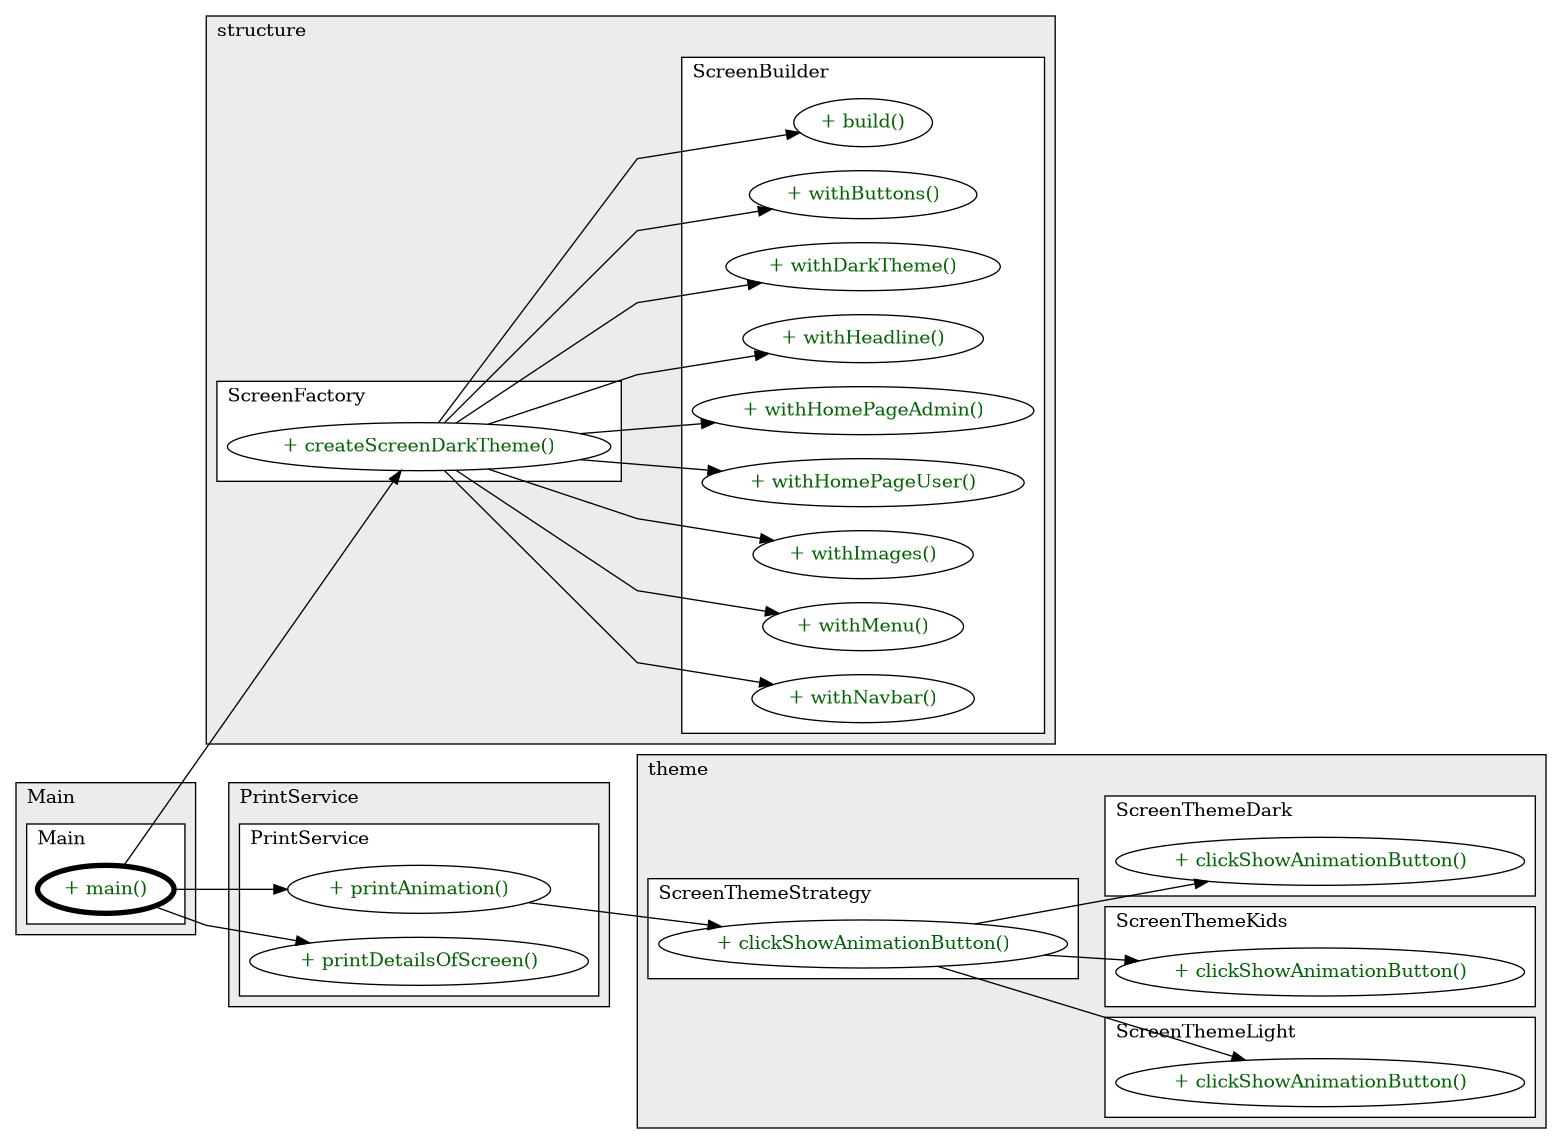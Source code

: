 @startuml

/' diagram meta data start
config=CallConfiguration;
{
  "rootMethod": "Main#main(String[])",
  "projectClassification": {
    "searchMode": "OpenProject", // OpenProject, AllProjects
    "includedProjects": "",
    "pathEndKeywords": "*.impl",
    "isClientPath": "",
    "isClientName": "",
    "isTestPath": "",
    "isTestName": "",
    "isMappingPath": "",
    "isMappingName": "",
    "isDataAccessPath": "",
    "isDataAccessName": "",
    "isDataStructurePath": "",
    "isDataStructureName": "",
    "isInterfaceStructuresPath": "",
    "isInterfaceStructuresName": "",
    "isEntryPointPath": "",
    "isEntryPointName": "",
    "treatFinalFieldsAsMandatory": false
  },
  "graphRestriction": {
    "classPackageExcludeFilter": "",
    "classPackageIncludeFilter": "",
    "classNameExcludeFilter": "Main",
    "classNameIncludeFilter": "",
    "methodNameExcludeFilter": "",
    "methodNameIncludeFilter": "",
    "removeByInheritance": "", // inheritance/annotation based filtering is done in a second step
    "removeByAnnotation": "",
    "removeByClassPackage": "", // cleanup the graph after inheritance/annotation based filtering is done
    "removeByClassName": "",
    "cutMappings": true,
    "cutEnum": true,
    "cutTests": true,
    "cutClient": true,
    "cutDataAccess": true,
    "cutInterfaceStructures": true,
    "cutDataStructures": true,
    "cutGetterAndSetter": true,
    "cutConstructors": true
  },
  "graphTraversal": {
    "forwardDepth": 3,
    "backwardDepth": 3,
    "classPackageExcludeFilter": "",
    "classPackageIncludeFilter": "",
    "classNameExcludeFilter": "",
    "classNameIncludeFilter": "",
    "methodNameExcludeFilter": "",
    "methodNameIncludeFilter": "",
    "hideMappings": false,
    "hideDataStructures": false,
    "hidePrivateMethods": true,
    "hideInterfaceCalls": true, // indirection: implementation -> interface (is hidden) -> implementation
    "onlyShowApplicationEntryPoints": false, // root node is included
    "useMethodCallsForStructureDiagram": "ForwardOnly" // ForwardOnly, BothDirections, No
  },
  "details": {
    "aggregation": "GroupByClass", // ByClass, GroupByClass, None
    "showMethodParametersTypes": false,
    "showMethodParametersNames": false,
    "showMethodReturnType": false,
    "showPackageLevels": 2,
    "showCallOrder": false,
    "edgeMode": "MethodsOnly", // TypesOnly, MethodsOnly, TypesAndMethods, MethodsAndDirectTypeUsage
    "showDetailedClassStructure": false
  },
  "rootClass": "Main",
  "extensionCallbackMethod": "" // qualified.class.name#methodName - signature: public static String method(String)
}
diagram meta data end '/



digraph g {
    rankdir="LR"
    splines=polyline
    

'nodes 
subgraph cluster_110327241 { 
   	label=theme
	labeljust=l
	fillcolor="#ececec"
	style=filled
   
   subgraph cluster_1034479614 { 
   	label=ScreenThemeLight
	labeljust=l
	fillcolor=white
	style=filled
   
   ScreenThemeLight110327241XXXclickShowAnimationButton0[
	label="+ clickShowAnimationButton()"
	style=filled
	fillcolor=white
	tooltip="ScreenThemeLight

null"
	fontcolor=darkgreen
];
} 

subgraph cluster_1707202677 { 
   	label=ScreenThemeStrategy
	labeljust=l
	fillcolor=white
	style=filled
   
   ScreenThemeStrategy110327241XXXclickShowAnimationButton0[
	label="+ clickShowAnimationButton()"
	style=filled
	fillcolor=white
	tooltip="ScreenThemeStrategy

null"
	fontcolor=darkgreen
];
} 

subgraph cluster_382301563 { 
   	label=ScreenThemeKids
	labeljust=l
	fillcolor=white
	style=filled
   
   ScreenThemeKids110327241XXXclickShowAnimationButton0[
	label="+ clickShowAnimationButton()"
	style=filled
	fillcolor=white
	tooltip="ScreenThemeKids

null"
	fontcolor=darkgreen
];
} 

subgraph cluster_382517362 { 
   	label=ScreenThemeDark
	labeljust=l
	fillcolor=white
	style=filled
   
   ScreenThemeDark110327241XXXclickShowAnimationButton0[
	label="+ clickShowAnimationButton()"
	style=filled
	fillcolor=white
	tooltip="ScreenThemeDark

null"
	fontcolor=darkgreen
];
} 
} 

subgraph cluster_144518515 { 
   	label=structure
	labeljust=l
	fillcolor="#ececec"
	style=filled
   
   subgraph cluster_1186089012 { 
   	label=ScreenBuilder
	labeljust=l
	fillcolor=white
	style=filled
   
   ScreenBuilder144518515XXXbuild0[
	label="+ build()"
	style=filled
	fillcolor=white
	tooltip="ScreenBuilder

null"
	fontcolor=darkgreen
];

ScreenBuilder144518515XXXwithButtons0[
	label="+ withButtons()"
	style=filled
	fillcolor=white
	tooltip="ScreenBuilder

null"
	fontcolor=darkgreen
];

ScreenBuilder144518515XXXwithDarkTheme0[
	label="+ withDarkTheme()"
	style=filled
	fillcolor=white
	tooltip="ScreenBuilder

null"
	fontcolor=darkgreen
];

ScreenBuilder144518515XXXwithHeadline0[
	label="+ withHeadline()"
	style=filled
	fillcolor=white
	tooltip="ScreenBuilder

null"
	fontcolor=darkgreen
];

ScreenBuilder144518515XXXwithHomePageAdmin0[
	label="+ withHomePageAdmin()"
	style=filled
	fillcolor=white
	tooltip="ScreenBuilder

null"
	fontcolor=darkgreen
];

ScreenBuilder144518515XXXwithHomePageUser0[
	label="+ withHomePageUser()"
	style=filled
	fillcolor=white
	tooltip="ScreenBuilder

null"
	fontcolor=darkgreen
];

ScreenBuilder144518515XXXwithImages0[
	label="+ withImages()"
	style=filled
	fillcolor=white
	tooltip="ScreenBuilder

null"
	fontcolor=darkgreen
];

ScreenBuilder144518515XXXwithMenu0[
	label="+ withMenu()"
	style=filled
	fillcolor=white
	tooltip="ScreenBuilder

null"
	fontcolor=darkgreen
];

ScreenBuilder144518515XXXwithNavbar0[
	label="+ withNavbar()"
	style=filled
	fillcolor=white
	tooltip="ScreenBuilder

null"
	fontcolor=darkgreen
];
} 

subgraph cluster_136738397 { 
   	label=ScreenFactory
	labeljust=l
	fillcolor=white
	style=filled
   
   ScreenFactory144518515XXXcreateScreenDarkTheme1927850796[
	label="+ createScreenDarkTheme()"
	style=filled
	fillcolor=white
	tooltip="ScreenFactory

null"
	fontcolor=darkgreen
];
} 
} 

subgraph cluster_2006510744 { 
   	label=PrintService
	labeljust=l
	fillcolor="#ececec"
	style=filled
   
   subgraph cluster_855372846 { 
   	label=PrintService
	labeljust=l
	fillcolor=white
	style=filled
   
   PrintService2006510744XXXprintAnimation1610884418[
	label="+ printAnimation()"
	style=filled
	fillcolor=white
	tooltip="PrintService

null"
	fontcolor=darkgreen
];

PrintService2006510744XXXprintDetailsOfScreen1610884418[
	label="+ printDetailsOfScreen()"
	style=filled
	fillcolor=white
	tooltip="PrintService

null"
	fontcolor=darkgreen
];
} 
} 

subgraph cluster_2390489 { 
   	label=Main
	labeljust=l
	fillcolor="#ececec"
	style=filled
   
   subgraph cluster_1706522830 { 
   	label=Main
	labeljust=l
	fillcolor=white
	style=filled
   
   Main2390489XXXmain1859653459[
	label="+ main()"
	style=filled
	fillcolor=white
	tooltip="Main

null"
	penwidth=4
	fontcolor=darkgreen
];
} 
} 

'edges    
Main2390489XXXmain1859653459 -> PrintService2006510744XXXprintAnimation1610884418;
Main2390489XXXmain1859653459 -> PrintService2006510744XXXprintDetailsOfScreen1610884418;
Main2390489XXXmain1859653459 -> ScreenFactory144518515XXXcreateScreenDarkTheme1927850796;
PrintService2006510744XXXprintAnimation1610884418 -> ScreenThemeStrategy110327241XXXclickShowAnimationButton0;
ScreenFactory144518515XXXcreateScreenDarkTheme1927850796 -> ScreenBuilder144518515XXXbuild0;
ScreenFactory144518515XXXcreateScreenDarkTheme1927850796 -> ScreenBuilder144518515XXXwithButtons0;
ScreenFactory144518515XXXcreateScreenDarkTheme1927850796 -> ScreenBuilder144518515XXXwithDarkTheme0;
ScreenFactory144518515XXXcreateScreenDarkTheme1927850796 -> ScreenBuilder144518515XXXwithHeadline0;
ScreenFactory144518515XXXcreateScreenDarkTheme1927850796 -> ScreenBuilder144518515XXXwithHomePageAdmin0;
ScreenFactory144518515XXXcreateScreenDarkTheme1927850796 -> ScreenBuilder144518515XXXwithHomePageUser0;
ScreenFactory144518515XXXcreateScreenDarkTheme1927850796 -> ScreenBuilder144518515XXXwithImages0;
ScreenFactory144518515XXXcreateScreenDarkTheme1927850796 -> ScreenBuilder144518515XXXwithMenu0;
ScreenFactory144518515XXXcreateScreenDarkTheme1927850796 -> ScreenBuilder144518515XXXwithNavbar0;
ScreenThemeStrategy110327241XXXclickShowAnimationButton0 -> ScreenThemeDark110327241XXXclickShowAnimationButton0;
ScreenThemeStrategy110327241XXXclickShowAnimationButton0 -> ScreenThemeKids110327241XXXclickShowAnimationButton0;
ScreenThemeStrategy110327241XXXclickShowAnimationButton0 -> ScreenThemeLight110327241XXXclickShowAnimationButton0;
    
}
@enduml